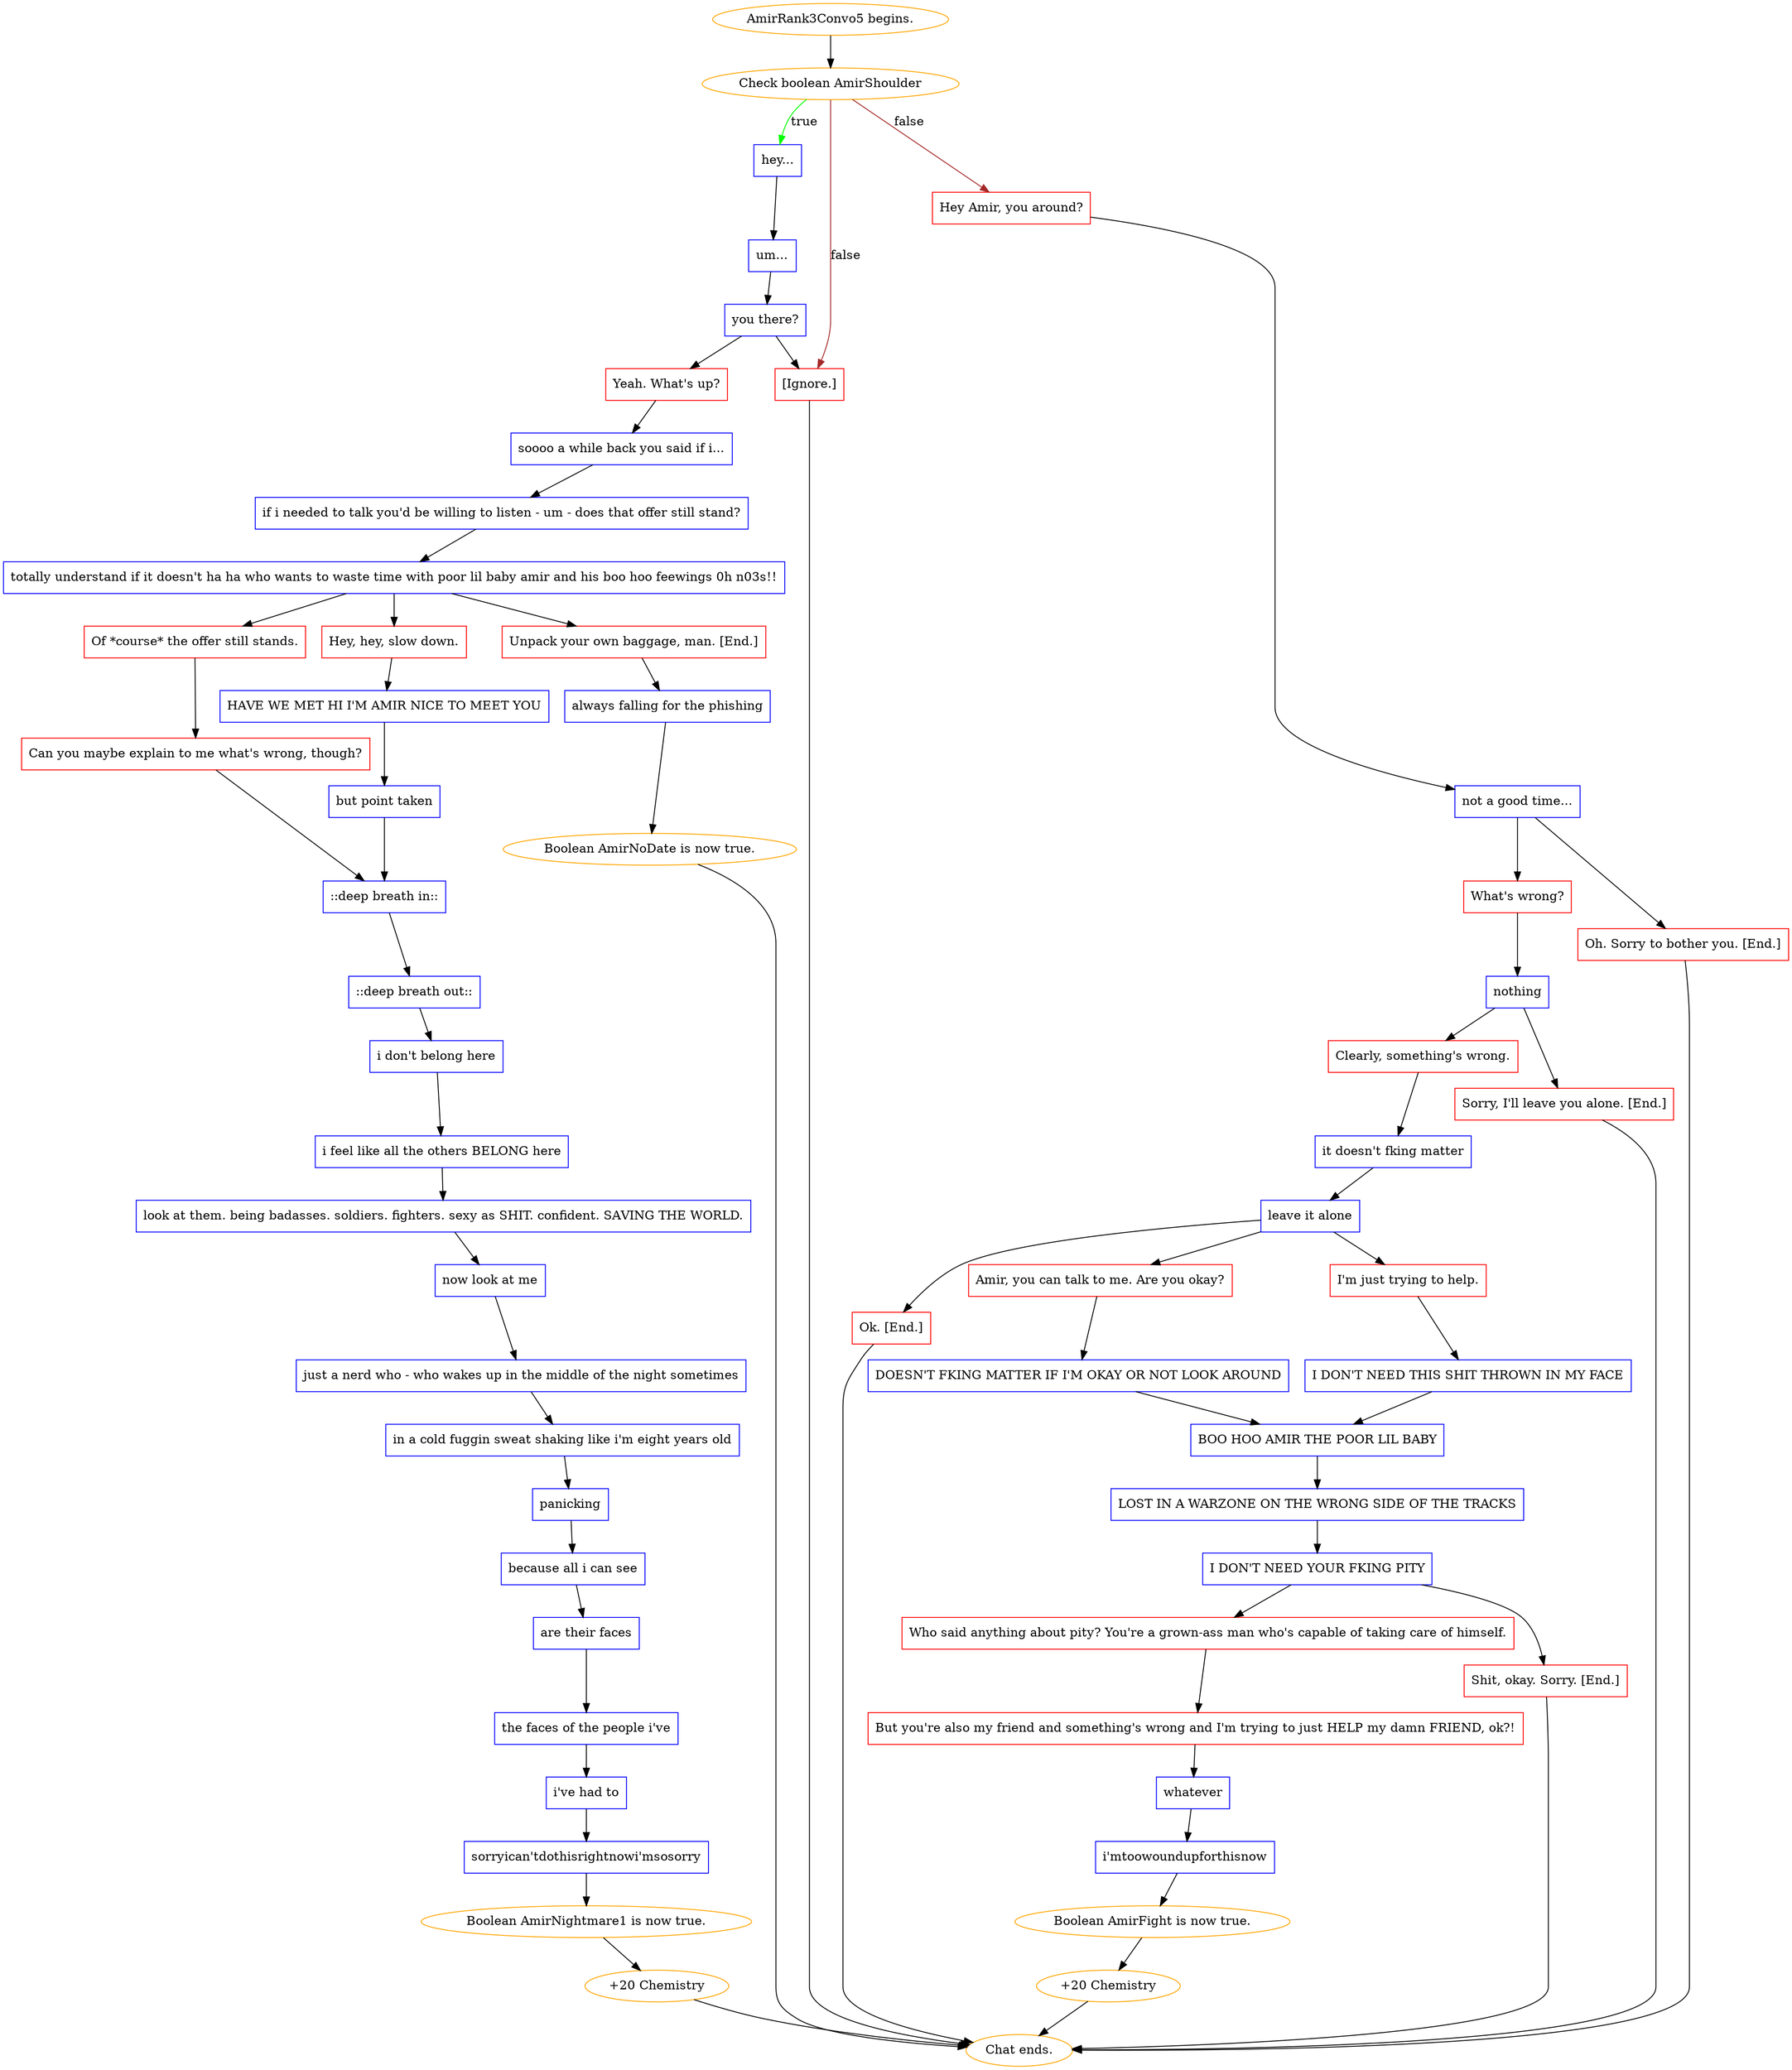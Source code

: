 digraph {
	"AmirRank3Convo5 begins." [color=orange];
		"AmirRank3Convo5 begins." -> 1356;
	1356 [label="Check boolean AmirShoulder",color=orange];
		1356 -> 1357 [label=true,color=green];
		1356 -> 1359 [label=false,color=brown];
		1356 -> 1367 [label=false,color=brown];
	1357 [label="hey...",shape=box,color=blue];
		1357 -> 1358;
	1359 [label="Hey Amir, you around?",shape=box,color=red];
		1359 -> 1361;
	1367 [label="[Ignore.]",shape=box,color=red];
		1367 -> "Chat ends.";
	1358 [label="um...",shape=box,color=blue];
		1358 -> 1360;
	1361 [label="not a good time...",shape=box,color=blue];
		1361 -> 1362;
		1361 -> 1363;
	"Chat ends." [color=orange];
	1360 [label="you there?",shape=box,color=blue];
		1360 -> 1366;
		1360 -> 1367;
	1362 [label="What's wrong?",shape=box,color=red];
		1362 -> 1365;
	1363 [label="Oh. Sorry to bother you. [End.]",shape=box,color=red];
		1363 -> "Chat ends.";
	1366 [label="Yeah. What's up?",shape=box,color=red];
		1366 -> 1369;
	1365 [label="nothing",shape=box,color=blue];
		1365 -> 1399;
		1365 -> 1400;
	1369 [label="soooo a while back you said if i...",shape=box,color=blue];
		1369 -> 1370;
	1399 [label="Clearly, something's wrong.",shape=box,color=red];
		1399 -> 1402;
	1400 [label="Sorry, I'll leave you alone. [End.]",shape=box,color=red];
		1400 -> "Chat ends.";
	1370 [label="if i needed to talk you'd be willing to listen - um - does that offer still stand?",shape=box,color=blue];
		1370 -> 1372;
	1402 [label="it doesn't fking matter",shape=box,color=blue];
		1402 -> 1403;
	1372 [label="totally understand if it doesn't ha ha who wants to waste time with poor lil baby amir and his boo hoo feewings 0h n03s!!",shape=box,color=blue];
		1372 -> 1373;
		1372 -> 1374;
		1372 -> 1375;
	1403 [label="leave it alone",shape=box,color=blue];
		1403 -> 1404;
		1403 -> 1405;
		1403 -> 1406;
	1373 [label="Unpack your own baggage, man. [End.]",shape=box,color=red];
		1373 -> 1376;
	1374 [label="Of *course* the offer still stands.",shape=box,color=red];
		1374 -> 1379;
	1375 [label="Hey, hey, slow down.",shape=box,color=red];
		1375 -> 1380;
	1404 [label="Amir, you can talk to me. Are you okay?",shape=box,color=red];
		1404 -> 1408;
	1405 [label="I'm just trying to help.",shape=box,color=red];
		1405 -> 1409;
	1406 [label="Ok. [End.]",shape=box,color=red];
		1406 -> "Chat ends.";
	1376 [label="always falling for the phishing",shape=box,color=blue];
		1376 -> "/EE/Types/Engine/SetBooleanDialogueNode:AmirNoDate:Chat ends.";
	1379 [label="Can you maybe explain to me what's wrong, though?",shape=box,color=red];
		1379 -> 1382;
	1380 [label="HAVE WE MET HI I'M AMIR NICE TO MEET YOU",shape=box,color=blue];
		1380 -> 1381;
	1408 [label="DOESN'T FKING MATTER IF I'M OKAY OR NOT LOOK AROUND",shape=box,color=blue];
		1408 -> 1410;
	1409 [label="I DON'T NEED THIS SHIT THROWN IN MY FACE",shape=box,color=blue];
		1409 -> 1410;
	"/EE/Types/Engine/SetBooleanDialogueNode:AmirNoDate:Chat ends." [label="Boolean AmirNoDate is now true.",color=orange];
		"/EE/Types/Engine/SetBooleanDialogueNode:AmirNoDate:Chat ends." -> "Chat ends.";
	1382 [label="::deep breath in::",shape=box,color=blue];
		1382 -> 1383;
	1381 [label="but point taken",shape=box,color=blue];
		1381 -> 1382;
	1410 [label="BOO HOO AMIR THE POOR LIL BABY",shape=box,color=blue];
		1410 -> 1411;
	1383 [label="::deep breath out::",shape=box,color=blue];
		1383 -> 1384;
	1411 [label="LOST IN A WARZONE ON THE WRONG SIDE OF THE TRACKS",shape=box,color=blue];
		1411 -> 1412;
	1384 [label="i don't belong here",shape=box,color=blue];
		1384 -> 1385;
	1412 [label="I DON'T NEED YOUR FKING PITY",shape=box,color=blue];
		1412 -> 1413;
		1412 -> 1414;
	1385 [label="i feel like all the others BELONG here",shape=box,color=blue];
		1385 -> 1386;
	1413 [label="Who said anything about pity? You're a grown-ass man who's capable of taking care of himself.",shape=box,color=red];
		1413 -> 1416;
	1414 [label="Shit, okay. Sorry. [End.]",shape=box,color=red];
		1414 -> "Chat ends.";
	1386 [label="look at them. being badasses. soldiers. fighters. sexy as SHIT. confident. SAVING THE WORLD.",shape=box,color=blue];
		1386 -> 1387;
	1416 [label="But you're also my friend and something's wrong and I'm trying to just HELP my damn FRIEND, ok?!",shape=box,color=red];
		1416 -> 1418;
	1387 [label="now look at me",shape=box,color=blue];
		1387 -> 1388;
	1418 [label="whatever",shape=box,color=blue];
		1418 -> 1419;
	1388 [label="just a nerd who - who wakes up in the middle of the night sometimes",shape=box,color=blue];
		1388 -> 1389;
	1419 [label="i'mtoowoundupforthisnow",shape=box,color=blue];
		1419 -> "/EE/Types/Engine/SetBooleanDialogueNode:AmirFight:1417";
	1389 [label="in a cold fuggin sweat shaking like i'm eight years old",shape=box,color=blue];
		1389 -> 1390;
	"/EE/Types/Engine/SetBooleanDialogueNode:AmirFight:1417" [label="Boolean AmirFight is now true.",color=orange];
		"/EE/Types/Engine/SetBooleanDialogueNode:AmirFight:1417" -> 1417;
	1390 [label="panicking",shape=box,color=blue];
		1390 -> 1391;
	1417 [label="+20 Chemistry",color=orange];
		1417 -> "Chat ends.";
	1391 [label="because all i can see",shape=box,color=blue];
		1391 -> 1392;
	1392 [label="are their faces",shape=box,color=blue];
		1392 -> 1393;
	1393 [label="the faces of the people i've",shape=box,color=blue];
		1393 -> 1394;
	1394 [label="i've had to",shape=box,color=blue];
		1394 -> 1395;
	1395 [label="sorryican'tdothisrightnowi'msosorry",shape=box,color=blue];
		1395 -> "/EE/Types/Engine/SetBooleanDialogueNode:AmirNightmare1:1397";
	"/EE/Types/Engine/SetBooleanDialogueNode:AmirNightmare1:1397" [label="Boolean AmirNightmare1 is now true.",color=orange];
		"/EE/Types/Engine/SetBooleanDialogueNode:AmirNightmare1:1397" -> 1397;
	1397 [label="+20 Chemistry",color=orange];
		1397 -> "Chat ends.";
}